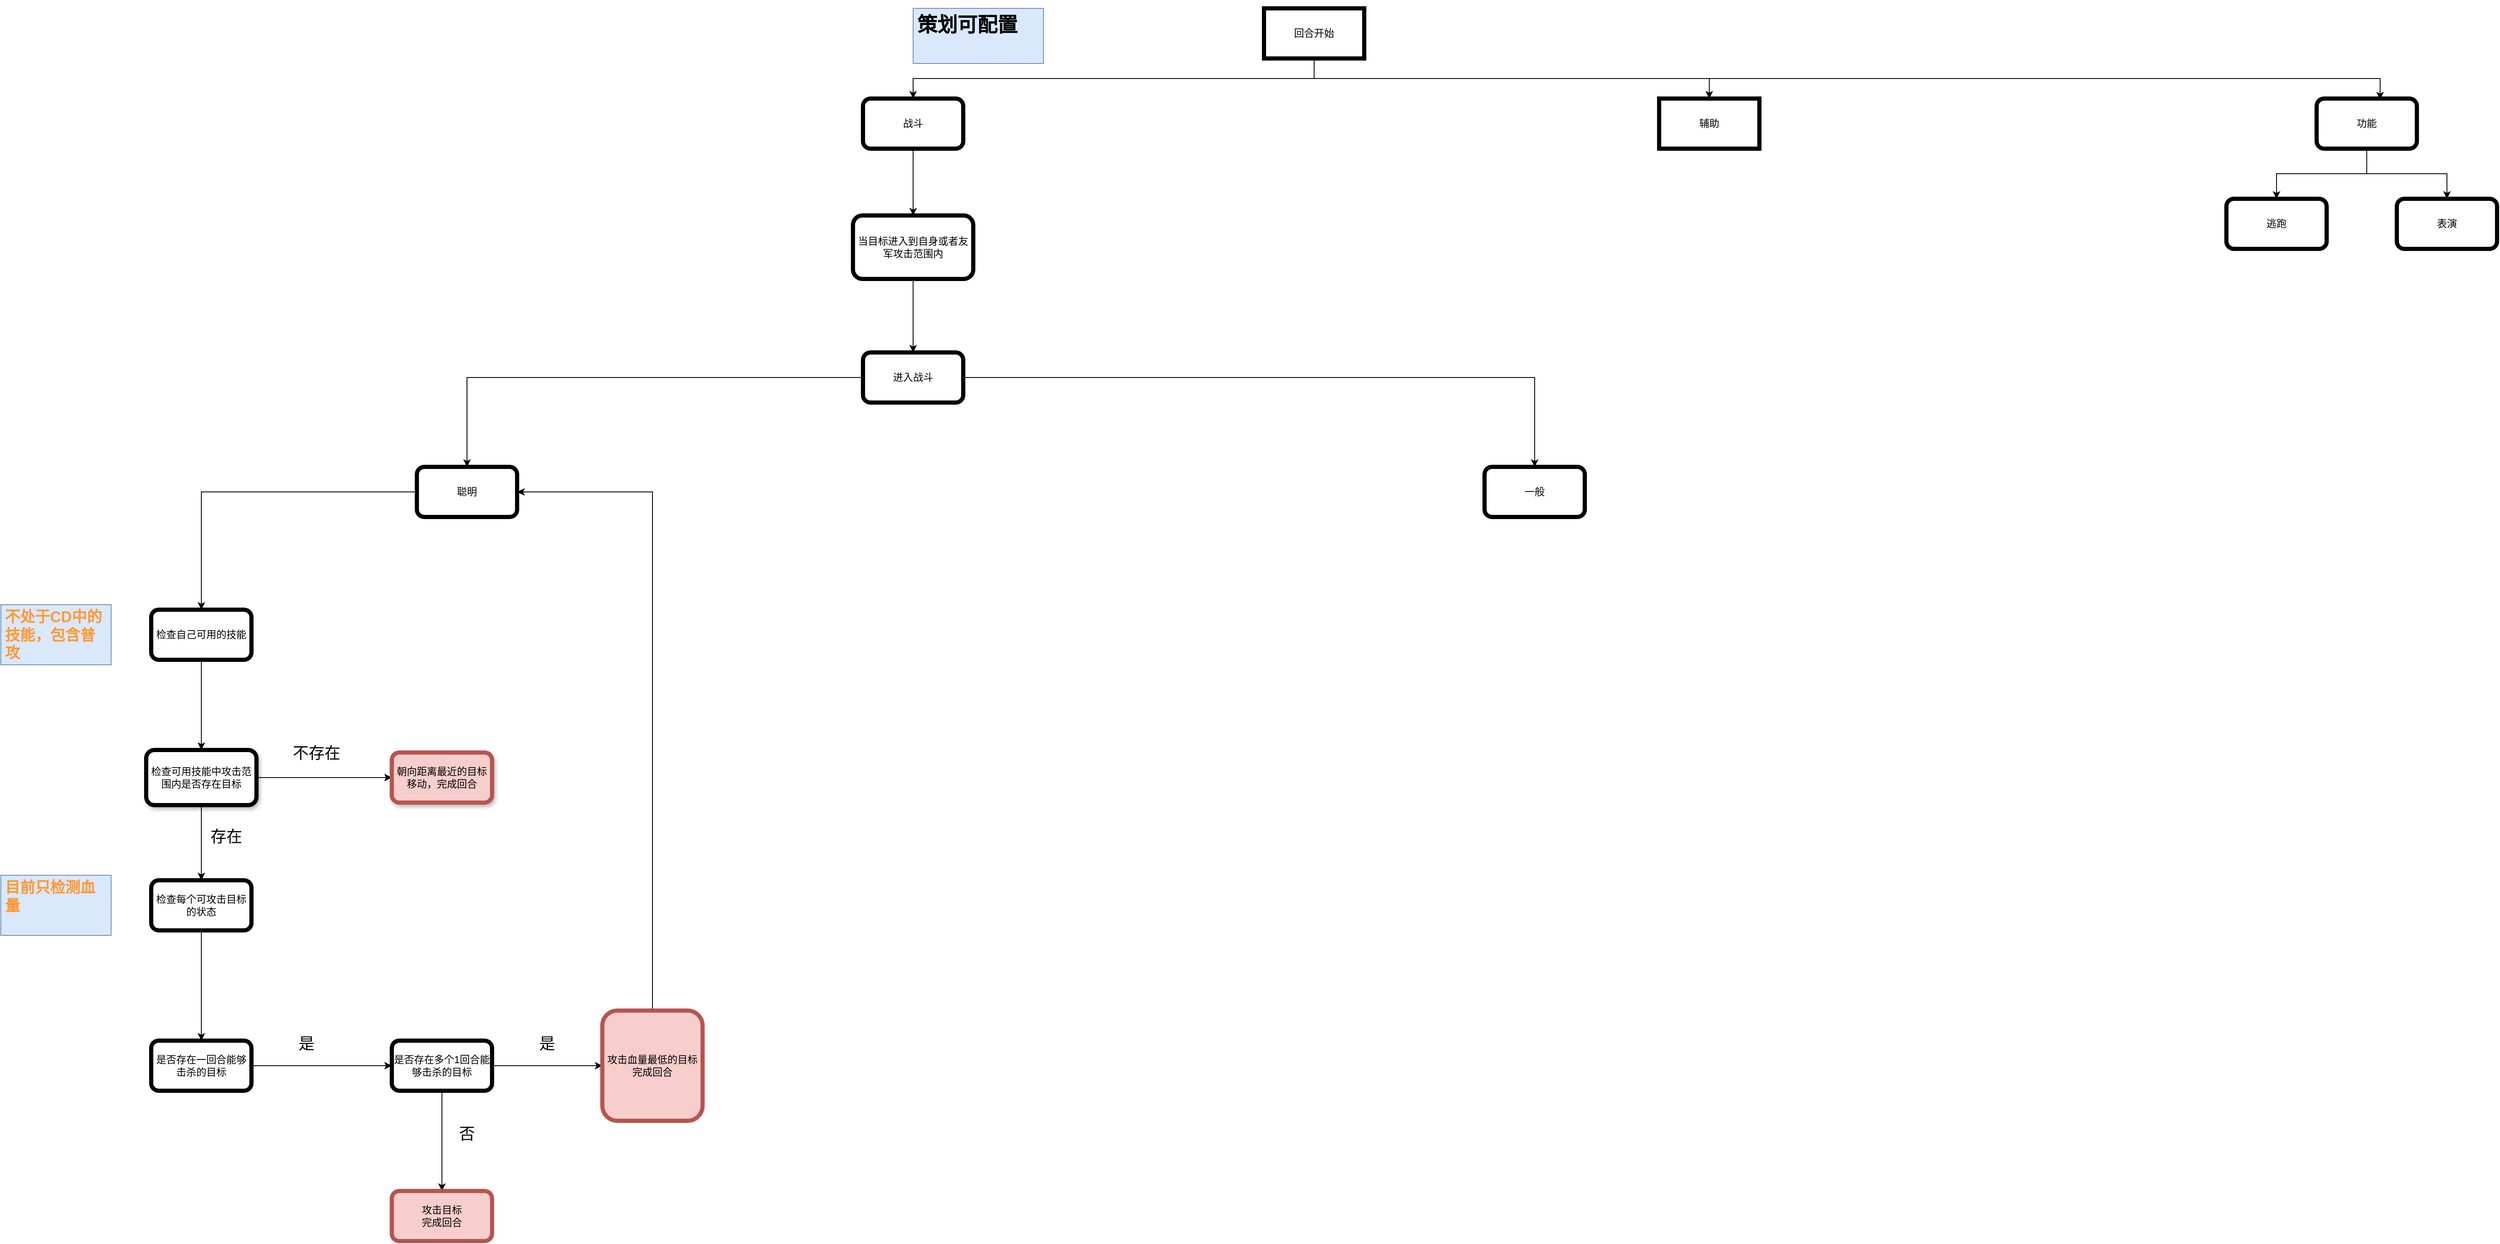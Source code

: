 <mxfile version="15.0.6" type="github">
  <diagram id="pXMWOtE3sICo_lijbzG-" name="Page-1">
    <mxGraphModel dx="3685" dy="1134" grid="1" gridSize="12" guides="1" tooltips="1" connect="1" arrows="1" fold="1" page="1" pageScale="1" pageWidth="827" pageHeight="1169" math="0" shadow="0">
      <root>
        <mxCell id="0" />
        <mxCell id="1" parent="0" />
        <mxCell id="LSy2s_8_X8NUVeBGEPmz-31" style="edgeStyle=orthogonalEdgeStyle;rounded=0;orthogonalLoop=1;jettySize=auto;html=1;exitX=0.5;exitY=1;exitDx=0;exitDy=0;" parent="1" source="LSy2s_8_X8NUVeBGEPmz-9" target="LSy2s_8_X8NUVeBGEPmz-19" edge="1">
          <mxGeometry relative="1" as="geometry" />
        </mxCell>
        <mxCell id="LSy2s_8_X8NUVeBGEPmz-32" style="edgeStyle=orthogonalEdgeStyle;rounded=0;orthogonalLoop=1;jettySize=auto;html=1;exitX=0.5;exitY=1;exitDx=0;exitDy=0;entryX=0.633;entryY=0.017;entryDx=0;entryDy=0;entryPerimeter=0;" parent="1" source="LSy2s_8_X8NUVeBGEPmz-9" target="LSy2s_8_X8NUVeBGEPmz-20" edge="1">
          <mxGeometry relative="1" as="geometry" />
        </mxCell>
        <mxCell id="1SJ8d1pmAY6MuEb-5NBz-38" value="" style="edgeStyle=orthogonalEdgeStyle;rounded=0;orthogonalLoop=1;jettySize=auto;html=1;" edge="1" parent="1" source="LSy2s_8_X8NUVeBGEPmz-9" target="1SJ8d1pmAY6MuEb-5NBz-37">
          <mxGeometry relative="1" as="geometry">
            <Array as="points">
              <mxPoint x="708" y="120" />
              <mxPoint x="1181" y="120" />
            </Array>
          </mxGeometry>
        </mxCell>
        <mxCell id="LSy2s_8_X8NUVeBGEPmz-9" value="回合开始" style="rounded=0;whiteSpace=wrap;html=1;strokeWidth=5;" parent="1" vertex="1">
          <mxGeometry x="648" y="36" width="120" height="60" as="geometry" />
        </mxCell>
        <mxCell id="LSy2s_8_X8NUVeBGEPmz-22" value="" style="edgeStyle=orthogonalEdgeStyle;rounded=0;orthogonalLoop=1;jettySize=auto;html=1;" parent="1" source="LSy2s_8_X8NUVeBGEPmz-19" target="LSy2s_8_X8NUVeBGEPmz-21" edge="1">
          <mxGeometry relative="1" as="geometry" />
        </mxCell>
        <mxCell id="LSy2s_8_X8NUVeBGEPmz-19" value="战斗" style="rounded=1;whiteSpace=wrap;html=1;strokeWidth=5;" parent="1" vertex="1">
          <mxGeometry x="168" y="144" width="120" height="60" as="geometry" />
        </mxCell>
        <mxCell id="LSy2s_8_X8NUVeBGEPmz-34" value="" style="edgeStyle=orthogonalEdgeStyle;rounded=0;orthogonalLoop=1;jettySize=auto;html=1;" parent="1" source="LSy2s_8_X8NUVeBGEPmz-20" target="LSy2s_8_X8NUVeBGEPmz-33" edge="1">
          <mxGeometry relative="1" as="geometry" />
        </mxCell>
        <mxCell id="LSy2s_8_X8NUVeBGEPmz-36" value="" style="edgeStyle=orthogonalEdgeStyle;rounded=0;orthogonalLoop=1;jettySize=auto;html=1;" parent="1" source="LSy2s_8_X8NUVeBGEPmz-20" target="LSy2s_8_X8NUVeBGEPmz-35" edge="1">
          <mxGeometry relative="1" as="geometry" />
        </mxCell>
        <mxCell id="LSy2s_8_X8NUVeBGEPmz-20" value="功能" style="rounded=1;whiteSpace=wrap;html=1;strokeWidth=5;" parent="1" vertex="1">
          <mxGeometry x="1908" y="144" width="120" height="60" as="geometry" />
        </mxCell>
        <mxCell id="LSy2s_8_X8NUVeBGEPmz-26" value="" style="edgeStyle=orthogonalEdgeStyle;rounded=0;orthogonalLoop=1;jettySize=auto;html=1;" parent="1" source="LSy2s_8_X8NUVeBGEPmz-21" target="LSy2s_8_X8NUVeBGEPmz-25" edge="1">
          <mxGeometry relative="1" as="geometry" />
        </mxCell>
        <mxCell id="LSy2s_8_X8NUVeBGEPmz-21" value="当目标进入到自身或者友军攻击范围内" style="whiteSpace=wrap;html=1;rounded=1;strokeWidth=5;" parent="1" vertex="1">
          <mxGeometry x="156" y="284" width="144" height="76" as="geometry" />
        </mxCell>
        <mxCell id="LSy2s_8_X8NUVeBGEPmz-28" value="" style="edgeStyle=orthogonalEdgeStyle;rounded=0;orthogonalLoop=1;jettySize=auto;html=1;" parent="1" source="LSy2s_8_X8NUVeBGEPmz-25" target="LSy2s_8_X8NUVeBGEPmz-27" edge="1">
          <mxGeometry relative="1" as="geometry" />
        </mxCell>
        <mxCell id="LSy2s_8_X8NUVeBGEPmz-30" value="" style="edgeStyle=orthogonalEdgeStyle;rounded=0;orthogonalLoop=1;jettySize=auto;html=1;" parent="1" source="LSy2s_8_X8NUVeBGEPmz-25" target="LSy2s_8_X8NUVeBGEPmz-29" edge="1">
          <mxGeometry relative="1" as="geometry" />
        </mxCell>
        <mxCell id="LSy2s_8_X8NUVeBGEPmz-25" value="进入战斗" style="whiteSpace=wrap;html=1;rounded=1;strokeWidth=5;" parent="1" vertex="1">
          <mxGeometry x="168" y="448" width="120" height="60" as="geometry" />
        </mxCell>
        <mxCell id="1SJ8d1pmAY6MuEb-5NBz-2" value="" style="edgeStyle=orthogonalEdgeStyle;rounded=0;orthogonalLoop=1;jettySize=auto;html=1;" edge="1" parent="1" source="LSy2s_8_X8NUVeBGEPmz-27" target="1SJ8d1pmAY6MuEb-5NBz-1">
          <mxGeometry relative="1" as="geometry" />
        </mxCell>
        <mxCell id="LSy2s_8_X8NUVeBGEPmz-27" value="聪明" style="whiteSpace=wrap;html=1;rounded=1;strokeWidth=5;" parent="1" vertex="1">
          <mxGeometry x="-366" y="585" width="120" height="60" as="geometry" />
        </mxCell>
        <mxCell id="LSy2s_8_X8NUVeBGEPmz-29" value="一般" style="whiteSpace=wrap;html=1;rounded=1;strokeWidth=5;" parent="1" vertex="1">
          <mxGeometry x="912" y="585" width="120" height="60" as="geometry" />
        </mxCell>
        <mxCell id="LSy2s_8_X8NUVeBGEPmz-33" value="逃跑" style="whiteSpace=wrap;html=1;rounded=1;strokeWidth=5;" parent="1" vertex="1">
          <mxGeometry x="1800" y="264" width="120" height="60" as="geometry" />
        </mxCell>
        <mxCell id="LSy2s_8_X8NUVeBGEPmz-35" value="表演" style="whiteSpace=wrap;html=1;rounded=1;strokeWidth=5;" parent="1" vertex="1">
          <mxGeometry x="2004" y="264" width="120" height="60" as="geometry" />
        </mxCell>
        <mxCell id="1SJ8d1pmAY6MuEb-5NBz-12" value="" style="edgeStyle=orthogonalEdgeStyle;rounded=0;orthogonalLoop=1;jettySize=auto;html=1;" edge="1" parent="1" source="1SJ8d1pmAY6MuEb-5NBz-1" target="1SJ8d1pmAY6MuEb-5NBz-11">
          <mxGeometry relative="1" as="geometry" />
        </mxCell>
        <mxCell id="1SJ8d1pmAY6MuEb-5NBz-31" value="" style="edgeStyle=orthogonalEdgeStyle;rounded=0;orthogonalLoop=1;jettySize=auto;html=1;" edge="1" parent="1" source="1SJ8d1pmAY6MuEb-5NBz-1" target="1SJ8d1pmAY6MuEb-5NBz-30">
          <mxGeometry relative="1" as="geometry" />
        </mxCell>
        <mxCell id="1SJ8d1pmAY6MuEb-5NBz-1" value="检查自己可用的技能" style="whiteSpace=wrap;html=1;rounded=1;strokeWidth=5;" vertex="1" parent="1">
          <mxGeometry x="-684" y="756" width="120" height="60" as="geometry" />
        </mxCell>
        <mxCell id="1SJ8d1pmAY6MuEb-5NBz-3" value="&lt;h1&gt;策划可配置&lt;/h1&gt;" style="text;html=1;strokeColor=#6c8ebf;fillColor=#dae8fc;spacing=5;spacingTop=-20;whiteSpace=wrap;overflow=hidden;rounded=0;" vertex="1" parent="1">
          <mxGeometry x="228" y="36" width="156" height="66" as="geometry" />
        </mxCell>
        <mxCell id="1SJ8d1pmAY6MuEb-5NBz-5" value="&lt;h2&gt;&lt;font color=&quot;#ff9933&quot;&gt;不处于CD中的技能，包含普攻&lt;/font&gt;&lt;/h2&gt;" style="text;html=1;strokeColor=#6c8ebf;fillColor=#dae8fc;spacing=5;spacingTop=-20;whiteSpace=wrap;overflow=hidden;rounded=0;" vertex="1" parent="1">
          <mxGeometry x="-864" y="750" width="132" height="72" as="geometry" />
        </mxCell>
        <mxCell id="1SJ8d1pmAY6MuEb-5NBz-15" value="" style="edgeStyle=orthogonalEdgeStyle;rounded=0;orthogonalLoop=1;jettySize=auto;html=1;" edge="1" parent="1" source="1SJ8d1pmAY6MuEb-5NBz-11" target="1SJ8d1pmAY6MuEb-5NBz-14">
          <mxGeometry relative="1" as="geometry" />
        </mxCell>
        <mxCell id="1SJ8d1pmAY6MuEb-5NBz-11" value="检查每个可攻击目标的状态" style="whiteSpace=wrap;html=1;rounded=1;strokeWidth=5;" vertex="1" parent="1">
          <mxGeometry x="-684" y="1080" width="120" height="60" as="geometry" />
        </mxCell>
        <mxCell id="1SJ8d1pmAY6MuEb-5NBz-13" value="&lt;h2&gt;&lt;font color=&quot;#ff9933&quot;&gt;目前只检测血量&lt;/font&gt;&lt;/h2&gt;" style="text;html=1;strokeColor=#6c8ebf;fillColor=#dae8fc;spacing=5;spacingTop=-20;whiteSpace=wrap;overflow=hidden;rounded=0;" vertex="1" parent="1">
          <mxGeometry x="-864" y="1074" width="132" height="72" as="geometry" />
        </mxCell>
        <mxCell id="1SJ8d1pmAY6MuEb-5NBz-19" value="" style="edgeStyle=orthogonalEdgeStyle;rounded=0;orthogonalLoop=1;jettySize=auto;html=1;" edge="1" parent="1" source="1SJ8d1pmAY6MuEb-5NBz-14" target="1SJ8d1pmAY6MuEb-5NBz-18">
          <mxGeometry relative="1" as="geometry" />
        </mxCell>
        <mxCell id="1SJ8d1pmAY6MuEb-5NBz-14" value="是否存在一回合能够击杀的目标" style="whiteSpace=wrap;html=1;rounded=1;strokeWidth=5;" vertex="1" parent="1">
          <mxGeometry x="-684" y="1272" width="120" height="60" as="geometry" />
        </mxCell>
        <mxCell id="1SJ8d1pmAY6MuEb-5NBz-17" value="&lt;font style=&quot;font-size: 19px&quot;&gt;是&lt;/font&gt;" style="text;html=1;strokeColor=none;fillColor=none;align=center;verticalAlign=middle;whiteSpace=wrap;rounded=0;" vertex="1" parent="1">
          <mxGeometry x="-552" y="1248" width="108" height="56" as="geometry" />
        </mxCell>
        <mxCell id="1SJ8d1pmAY6MuEb-5NBz-24" value="" style="edgeStyle=orthogonalEdgeStyle;rounded=0;orthogonalLoop=1;jettySize=auto;html=1;" edge="1" parent="1" source="1SJ8d1pmAY6MuEb-5NBz-18" target="1SJ8d1pmAY6MuEb-5NBz-23">
          <mxGeometry relative="1" as="geometry" />
        </mxCell>
        <mxCell id="1SJ8d1pmAY6MuEb-5NBz-41" value="" style="edgeStyle=orthogonalEdgeStyle;rounded=0;orthogonalLoop=1;jettySize=auto;html=1;" edge="1" parent="1" source="1SJ8d1pmAY6MuEb-5NBz-18" target="1SJ8d1pmAY6MuEb-5NBz-40">
          <mxGeometry relative="1" as="geometry" />
        </mxCell>
        <mxCell id="1SJ8d1pmAY6MuEb-5NBz-18" value="是否存在多个1回合能够击杀的目标" style="whiteSpace=wrap;html=1;rounded=1;strokeWidth=5;" vertex="1" parent="1">
          <mxGeometry x="-396" y="1272" width="120" height="60" as="geometry" />
        </mxCell>
        <mxCell id="1SJ8d1pmAY6MuEb-5NBz-22" value="&lt;font style=&quot;font-size: 19px&quot;&gt;否&lt;/font&gt;" style="text;html=1;strokeColor=none;fillColor=none;align=center;verticalAlign=middle;whiteSpace=wrap;rounded=0;" vertex="1" parent="1">
          <mxGeometry x="-360" y="1356" width="108" height="56" as="geometry" />
        </mxCell>
        <mxCell id="1SJ8d1pmAY6MuEb-5NBz-26" style="edgeStyle=orthogonalEdgeStyle;rounded=0;orthogonalLoop=1;jettySize=auto;html=1;exitX=0.5;exitY=0;exitDx=0;exitDy=0;entryX=1;entryY=0.5;entryDx=0;entryDy=0;" edge="1" parent="1" source="1SJ8d1pmAY6MuEb-5NBz-23" target="LSy2s_8_X8NUVeBGEPmz-27">
          <mxGeometry relative="1" as="geometry" />
        </mxCell>
        <mxCell id="1SJ8d1pmAY6MuEb-5NBz-23" value="攻击血量最低的目标&lt;br&gt;完成回合" style="whiteSpace=wrap;html=1;rounded=1;strokeWidth=5;fillColor=#f8cecc;strokeColor=#b85450;" vertex="1" parent="1">
          <mxGeometry x="-144" y="1236" width="120" height="132" as="geometry" />
        </mxCell>
        <mxCell id="1SJ8d1pmAY6MuEb-5NBz-25" value="&lt;font style=&quot;font-size: 19px&quot;&gt;是&lt;/font&gt;" style="text;html=1;strokeColor=none;fillColor=none;align=center;verticalAlign=middle;whiteSpace=wrap;rounded=0;" vertex="1" parent="1">
          <mxGeometry x="-264" y="1248" width="108" height="56" as="geometry" />
        </mxCell>
        <mxCell id="1SJ8d1pmAY6MuEb-5NBz-34" value="" style="edgeStyle=orthogonalEdgeStyle;rounded=0;orthogonalLoop=1;jettySize=auto;html=1;" edge="1" parent="1" source="1SJ8d1pmAY6MuEb-5NBz-30" target="1SJ8d1pmAY6MuEb-5NBz-33">
          <mxGeometry relative="1" as="geometry" />
        </mxCell>
        <mxCell id="1SJ8d1pmAY6MuEb-5NBz-30" value="检查可用技能中攻击范围内是否存在目标" style="whiteSpace=wrap;html=1;rounded=1;strokeWidth=5;shadow=1;sketch=0;glass=0;" vertex="1" parent="1">
          <mxGeometry x="-690" y="924" width="132" height="66" as="geometry" />
        </mxCell>
        <mxCell id="1SJ8d1pmAY6MuEb-5NBz-33" value="朝向距离最近的目标移动，完成回合" style="whiteSpace=wrap;html=1;rounded=1;shadow=1;strokeWidth=5;glass=0;sketch=0;fillColor=#f8cecc;strokeColor=#b85450;" vertex="1" parent="1">
          <mxGeometry x="-396" y="927" width="120" height="60" as="geometry" />
        </mxCell>
        <mxCell id="1SJ8d1pmAY6MuEb-5NBz-35" value="&lt;font style=&quot;font-size: 19px&quot;&gt;存在&lt;/font&gt;" style="text;html=1;strokeColor=none;fillColor=none;align=center;verticalAlign=middle;whiteSpace=wrap;rounded=0;" vertex="1" parent="1">
          <mxGeometry x="-648" y="1000" width="108" height="56" as="geometry" />
        </mxCell>
        <mxCell id="1SJ8d1pmAY6MuEb-5NBz-36" value="&lt;font style=&quot;font-size: 19px&quot;&gt;不存在&lt;/font&gt;" style="text;html=1;strokeColor=none;fillColor=none;align=center;verticalAlign=middle;whiteSpace=wrap;rounded=0;" vertex="1" parent="1">
          <mxGeometry x="-540" y="900" width="108" height="56" as="geometry" />
        </mxCell>
        <mxCell id="1SJ8d1pmAY6MuEb-5NBz-37" value="辅助" style="whiteSpace=wrap;html=1;rounded=0;strokeWidth=5;" vertex="1" parent="1">
          <mxGeometry x="1121" y="144" width="120" height="60" as="geometry" />
        </mxCell>
        <mxCell id="1SJ8d1pmAY6MuEb-5NBz-40" value="攻击目标&lt;br&gt;完成回合" style="whiteSpace=wrap;html=1;rounded=1;strokeWidth=5;fillColor=#f8cecc;strokeColor=#b85450;" vertex="1" parent="1">
          <mxGeometry x="-396" y="1452" width="120" height="60" as="geometry" />
        </mxCell>
      </root>
    </mxGraphModel>
  </diagram>
</mxfile>
